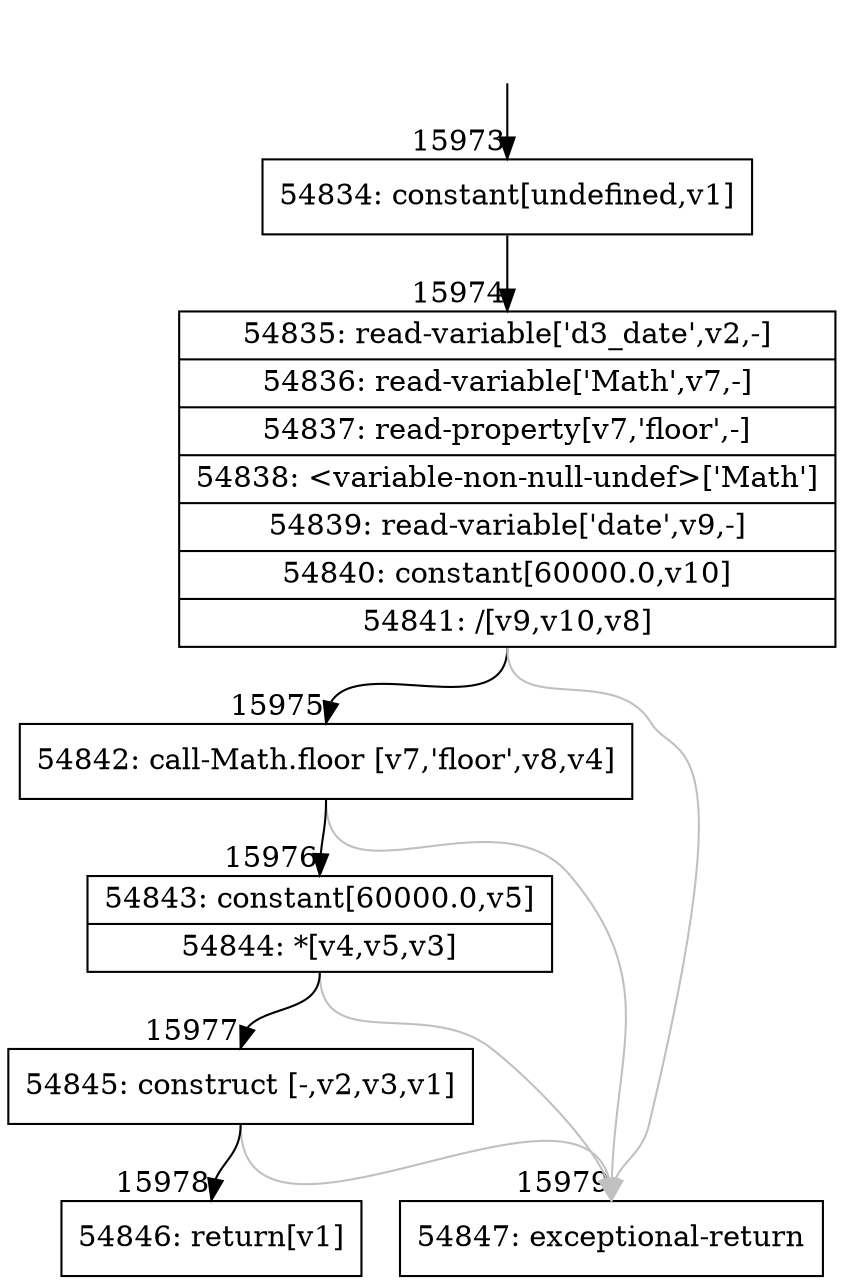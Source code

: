 digraph {
rankdir="TD"
BB_entry1464[shape=none,label=""];
BB_entry1464 -> BB15973 [tailport=s, headport=n, headlabel="    15973"]
BB15973 [shape=record label="{54834: constant[undefined,v1]}" ] 
BB15973 -> BB15974 [tailport=s, headport=n, headlabel="      15974"]
BB15974 [shape=record label="{54835: read-variable['d3_date',v2,-]|54836: read-variable['Math',v7,-]|54837: read-property[v7,'floor',-]|54838: \<variable-non-null-undef\>['Math']|54839: read-variable['date',v9,-]|54840: constant[60000.0,v10]|54841: /[v9,v10,v8]}" ] 
BB15974 -> BB15975 [tailport=s, headport=n, headlabel="      15975"]
BB15974 -> BB15979 [tailport=s, headport=n, color=gray, headlabel="      15979"]
BB15975 [shape=record label="{54842: call-Math.floor [v7,'floor',v8,v4]}" ] 
BB15975 -> BB15976 [tailport=s, headport=n, headlabel="      15976"]
BB15975 -> BB15979 [tailport=s, headport=n, color=gray]
BB15976 [shape=record label="{54843: constant[60000.0,v5]|54844: *[v4,v5,v3]}" ] 
BB15976 -> BB15977 [tailport=s, headport=n, headlabel="      15977"]
BB15976 -> BB15979 [tailport=s, headport=n, color=gray]
BB15977 [shape=record label="{54845: construct [-,v2,v3,v1]}" ] 
BB15977 -> BB15978 [tailport=s, headport=n, headlabel="      15978"]
BB15977 -> BB15979 [tailport=s, headport=n, color=gray]
BB15978 [shape=record label="{54846: return[v1]}" ] 
BB15979 [shape=record label="{54847: exceptional-return}" ] 
//#$~ 9350
}
